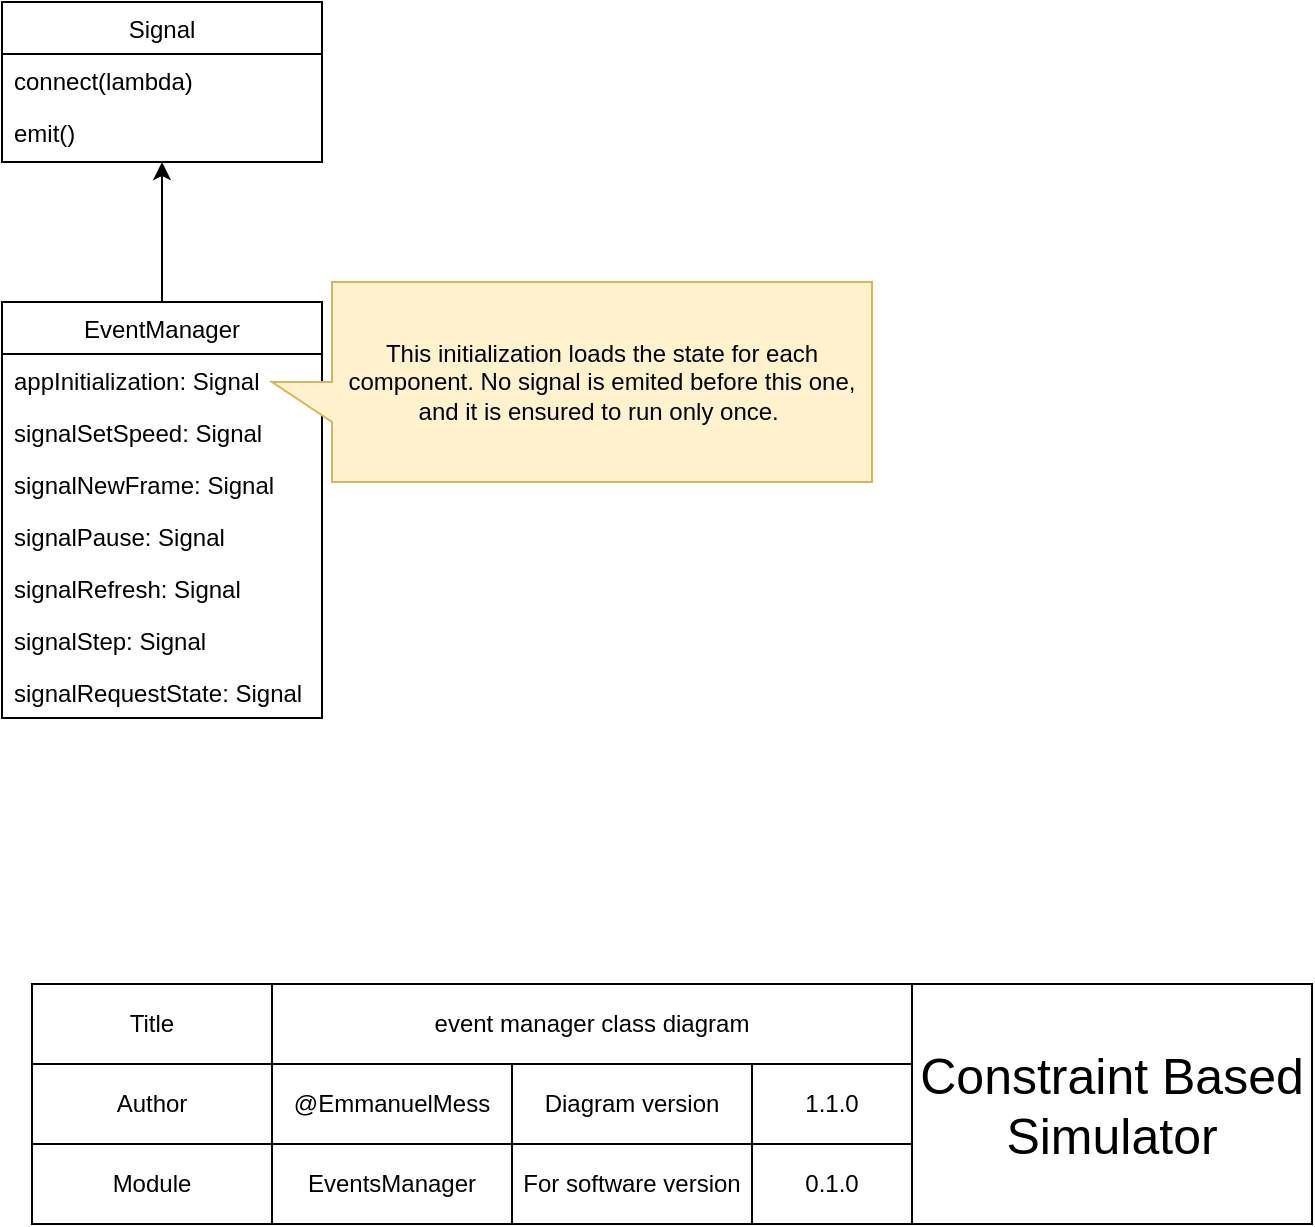 <mxfile version="22.1.18" type="device">
  <diagram id="C5RBs43oDa-KdzZeNtuy" name="Page-1">
    <mxGraphModel dx="874" dy="558" grid="1" gridSize="10" guides="1" tooltips="1" connect="1" arrows="1" fold="1" page="1" pageScale="1" pageWidth="1169" pageHeight="827" math="0" shadow="0">
      <root>
        <mxCell id="WIyWlLk6GJQsqaUBKTNV-0" />
        <mxCell id="WIyWlLk6GJQsqaUBKTNV-1" parent="WIyWlLk6GJQsqaUBKTNV-0" />
        <mxCell id="zkfFHV4jXpPFQw0GAbJ--6" value="EventManager" style="swimlane;fontStyle=0;align=center;verticalAlign=top;childLayout=stackLayout;horizontal=1;startSize=26;horizontalStack=0;resizeParent=1;resizeLast=0;collapsible=1;marginBottom=0;rounded=0;shadow=0;strokeWidth=1;" parent="WIyWlLk6GJQsqaUBKTNV-1" vertex="1">
          <mxGeometry x="505" y="300" width="160" height="208" as="geometry">
            <mxRectangle x="130" y="380" width="160" height="26" as="alternateBounds" />
          </mxGeometry>
        </mxCell>
        <mxCell id="CMjmf-C1bNGuf1s_lmqw-9" value="appInitialization: Signal" style="text;align=left;verticalAlign=top;spacingLeft=4;spacingRight=4;overflow=hidden;rotatable=0;points=[[0,0.5],[1,0.5]];portConstraint=eastwest;" parent="zkfFHV4jXpPFQw0GAbJ--6" vertex="1">
          <mxGeometry y="26" width="160" height="26" as="geometry" />
        </mxCell>
        <mxCell id="CMjmf-C1bNGuf1s_lmqw-6" value="signalSetSpeed: Signal" style="text;align=left;verticalAlign=top;spacingLeft=4;spacingRight=4;overflow=hidden;rotatable=0;points=[[0,0.5],[1,0.5]];portConstraint=eastwest;" parent="zkfFHV4jXpPFQw0GAbJ--6" vertex="1">
          <mxGeometry y="52" width="160" height="26" as="geometry" />
        </mxCell>
        <mxCell id="OR8YaWA_CWWGVQSsixH6-0" value="signalNewFrame: Signal" style="text;align=left;verticalAlign=top;spacingLeft=4;spacingRight=4;overflow=hidden;rotatable=0;points=[[0,0.5],[1,0.5]];portConstraint=eastwest;" vertex="1" parent="zkfFHV4jXpPFQw0GAbJ--6">
          <mxGeometry y="78" width="160" height="26" as="geometry" />
        </mxCell>
        <mxCell id="CMjmf-C1bNGuf1s_lmqw-7" value="signalPause: Signal" style="text;align=left;verticalAlign=top;spacingLeft=4;spacingRight=4;overflow=hidden;rotatable=0;points=[[0,0.5],[1,0.5]];portConstraint=eastwest;" parent="zkfFHV4jXpPFQw0GAbJ--6" vertex="1">
          <mxGeometry y="104" width="160" height="26" as="geometry" />
        </mxCell>
        <mxCell id="CMjmf-C1bNGuf1s_lmqw-8" value="signalRefresh: Signal" style="text;align=left;verticalAlign=top;spacingLeft=4;spacingRight=4;overflow=hidden;rotatable=0;points=[[0,0.5],[1,0.5]];portConstraint=eastwest;" parent="zkfFHV4jXpPFQw0GAbJ--6" vertex="1">
          <mxGeometry y="130" width="160" height="26" as="geometry" />
        </mxCell>
        <mxCell id="CMjmf-C1bNGuf1s_lmqw-10" value="signalStep: Signal" style="text;align=left;verticalAlign=top;spacingLeft=4;spacingRight=4;overflow=hidden;rotatable=0;points=[[0,0.5],[1,0.5]];portConstraint=eastwest;" parent="zkfFHV4jXpPFQw0GAbJ--6" vertex="1">
          <mxGeometry y="156" width="160" height="26" as="geometry" />
        </mxCell>
        <mxCell id="CMjmf-C1bNGuf1s_lmqw-11" value="signalRequestState: Signal" style="text;align=left;verticalAlign=top;spacingLeft=4;spacingRight=4;overflow=hidden;rotatable=0;points=[[0,0.5],[1,0.5]];portConstraint=eastwest;" parent="zkfFHV4jXpPFQw0GAbJ--6" vertex="1">
          <mxGeometry y="182" width="160" height="26" as="geometry" />
        </mxCell>
        <mxCell id="-XGP2u-0EIi3l-pmt6pq-0" value="Title" style="rounded=0;whiteSpace=wrap;html=1;" parent="WIyWlLk6GJQsqaUBKTNV-1" vertex="1">
          <mxGeometry x="520" y="641" width="120" height="40" as="geometry" />
        </mxCell>
        <mxCell id="-XGP2u-0EIi3l-pmt6pq-1" value="event manager class diagram" style="rounded=0;whiteSpace=wrap;html=1;" parent="WIyWlLk6GJQsqaUBKTNV-1" vertex="1">
          <mxGeometry x="640.0" y="641" width="320" height="40" as="geometry" />
        </mxCell>
        <mxCell id="-XGP2u-0EIi3l-pmt6pq-2" value="Module" style="rounded=0;whiteSpace=wrap;html=1;" parent="WIyWlLk6GJQsqaUBKTNV-1" vertex="1">
          <mxGeometry x="520" y="721" width="120" height="40" as="geometry" />
        </mxCell>
        <mxCell id="-XGP2u-0EIi3l-pmt6pq-3" value="Author" style="rounded=0;whiteSpace=wrap;html=1;" parent="WIyWlLk6GJQsqaUBKTNV-1" vertex="1">
          <mxGeometry x="520" y="681" width="120" height="40" as="geometry" />
        </mxCell>
        <mxCell id="-XGP2u-0EIi3l-pmt6pq-4" value="@EmmanuelMess" style="rounded=0;whiteSpace=wrap;html=1;" parent="WIyWlLk6GJQsqaUBKTNV-1" vertex="1">
          <mxGeometry x="640.0" y="681" width="120" height="40" as="geometry" />
        </mxCell>
        <mxCell id="-XGP2u-0EIi3l-pmt6pq-5" value="EventsManager" style="rounded=0;whiteSpace=wrap;html=1;" parent="WIyWlLk6GJQsqaUBKTNV-1" vertex="1">
          <mxGeometry x="640.0" y="721" width="120" height="40" as="geometry" />
        </mxCell>
        <mxCell id="-XGP2u-0EIi3l-pmt6pq-6" value="Diagram version" style="rounded=0;whiteSpace=wrap;html=1;" parent="WIyWlLk6GJQsqaUBKTNV-1" vertex="1">
          <mxGeometry x="760.0" y="681" width="120" height="40" as="geometry" />
        </mxCell>
        <mxCell id="-XGP2u-0EIi3l-pmt6pq-7" value="&lt;font style=&quot;font-size: 25px;&quot;&gt;Constraint Based Simulator&lt;/font&gt;" style="rounded=0;whiteSpace=wrap;html=1;" parent="WIyWlLk6GJQsqaUBKTNV-1" vertex="1">
          <mxGeometry x="960" y="641" width="200" height="120" as="geometry" />
        </mxCell>
        <mxCell id="-XGP2u-0EIi3l-pmt6pq-8" value="1.1.0" style="rounded=0;whiteSpace=wrap;html=1;" parent="WIyWlLk6GJQsqaUBKTNV-1" vertex="1">
          <mxGeometry x="880.0" y="681" width="80" height="40" as="geometry" />
        </mxCell>
        <mxCell id="-XGP2u-0EIi3l-pmt6pq-9" value="For software version" style="rounded=0;whiteSpace=wrap;html=1;" parent="WIyWlLk6GJQsqaUBKTNV-1" vertex="1">
          <mxGeometry x="760.0" y="721" width="120" height="40" as="geometry" />
        </mxCell>
        <mxCell id="-XGP2u-0EIi3l-pmt6pq-10" value="0.1.0" style="rounded=0;whiteSpace=wrap;html=1;" parent="WIyWlLk6GJQsqaUBKTNV-1" vertex="1">
          <mxGeometry x="880.0" y="721" width="80" height="40" as="geometry" />
        </mxCell>
        <mxCell id="CMjmf-C1bNGuf1s_lmqw-0" value="Signal" style="swimlane;fontStyle=0;align=center;verticalAlign=top;childLayout=stackLayout;horizontal=1;startSize=26;horizontalStack=0;resizeParent=1;resizeLast=0;collapsible=1;marginBottom=0;rounded=0;shadow=0;strokeWidth=1;" parent="WIyWlLk6GJQsqaUBKTNV-1" vertex="1">
          <mxGeometry x="505" y="150" width="160" height="80" as="geometry">
            <mxRectangle x="130" y="380" width="160" height="26" as="alternateBounds" />
          </mxGeometry>
        </mxCell>
        <mxCell id="CMjmf-C1bNGuf1s_lmqw-4" value="connect(lambda)" style="text;align=left;verticalAlign=top;spacingLeft=4;spacingRight=4;overflow=hidden;rotatable=0;points=[[0,0.5],[1,0.5]];portConstraint=eastwest;" parent="CMjmf-C1bNGuf1s_lmqw-0" vertex="1">
          <mxGeometry y="26" width="160" height="26" as="geometry" />
        </mxCell>
        <mxCell id="CMjmf-C1bNGuf1s_lmqw-5" value="emit()" style="text;align=left;verticalAlign=top;spacingLeft=4;spacingRight=4;overflow=hidden;rotatable=0;points=[[0,0.5],[1,0.5]];portConstraint=eastwest;" parent="CMjmf-C1bNGuf1s_lmqw-0" vertex="1">
          <mxGeometry y="52" width="160" height="26" as="geometry" />
        </mxCell>
        <mxCell id="CMjmf-C1bNGuf1s_lmqw-3" style="edgeStyle=orthogonalEdgeStyle;rounded=0;orthogonalLoop=1;jettySize=auto;html=1;" parent="WIyWlLk6GJQsqaUBKTNV-1" source="zkfFHV4jXpPFQw0GAbJ--6" target="CMjmf-C1bNGuf1s_lmqw-0" edge="1">
          <mxGeometry relative="1" as="geometry">
            <mxPoint x="505" y="256" as="sourcePoint" />
            <mxPoint x="390" y="255" as="targetPoint" />
          </mxGeometry>
        </mxCell>
        <mxCell id="OR8YaWA_CWWGVQSsixH6-1" value="This initialization loads the state for each component. No signal is emited before this one, and it is ensured to run only once.&amp;nbsp;" style="shape=callout;whiteSpace=wrap;html=1;perimeter=calloutPerimeter;direction=south;fillColor=#fff2cc;strokeColor=#d6b656;" vertex="1" parent="WIyWlLk6GJQsqaUBKTNV-1">
          <mxGeometry x="640" y="290" width="300" height="100" as="geometry" />
        </mxCell>
      </root>
    </mxGraphModel>
  </diagram>
</mxfile>
